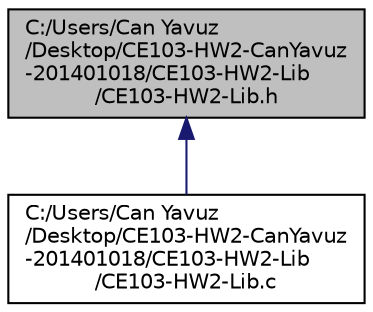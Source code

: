 digraph "C:/Users/Can Yavuz/Desktop/CE103-HW2-CanYavuz-201401018/CE103-HW2-Lib/CE103-HW2-Lib.h"
{
 // INTERACTIVE_SVG=YES
 // LATEX_PDF_SIZE
  edge [fontname="Helvetica",fontsize="10",labelfontname="Helvetica",labelfontsize="10"];
  node [fontname="Helvetica",fontsize="10",shape=record];
  Node1 [label="C:/Users/Can Yavuz\l/Desktop/CE103-HW2-CanYavuz\l-201401018/CE103-HW2-Lib\l/CE103-HW2-Lib.h",height=0.2,width=0.4,color="black", fillcolor="grey75", style="filled", fontcolor="black",tooltip="HW-2 Functions"];
  Node1 -> Node2 [dir="back",color="midnightblue",fontsize="10",style="solid",fontname="Helvetica"];
  Node2 [label="C:/Users/Can Yavuz\l/Desktop/CE103-HW2-CanYavuz\l-201401018/CE103-HW2-Lib\l/CE103-HW2-Lib.c",height=0.2,width=0.4,color="black", fillcolor="white", style="filled",URL="$d7/d46/a00002.html",tooltip="HW-2 Functions"];
}
